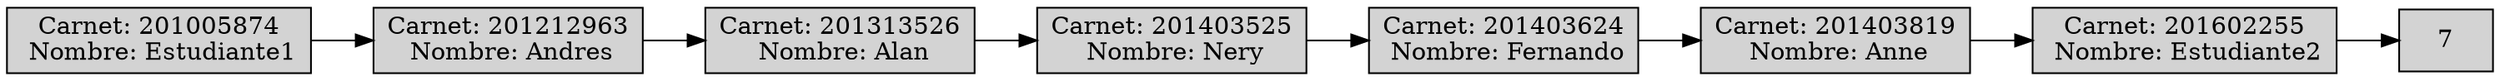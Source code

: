 digraph ARBOLInorden { 
rankdir=LR
node[shape=record,style=filled] 
"0"[label = "Carnet: 201005874\n Nombre: Estudiante1"]; 
"0" ->"1" 
"1"[label = "Carnet: 201212963\n Nombre: Andres"]; 
"1" ->"2" 
"2"[label = "Carnet: 201313526\n Nombre: Alan"]; 
"2" ->"3" 
"3"[label = "Carnet: 201403525\n Nombre: Nery"]; 
"3" ->"4" 
"4"[label = "Carnet: 201403624\n Nombre: Fernando"]; 
"4" ->"5" 
"5"[label = "Carnet: 201403819\n Nombre: Anne"]; 
"5" ->"6" 
"6"[label = "Carnet: 201602255\n Nombre: Estudiante2"]; 
"6" ->"7" 

}
